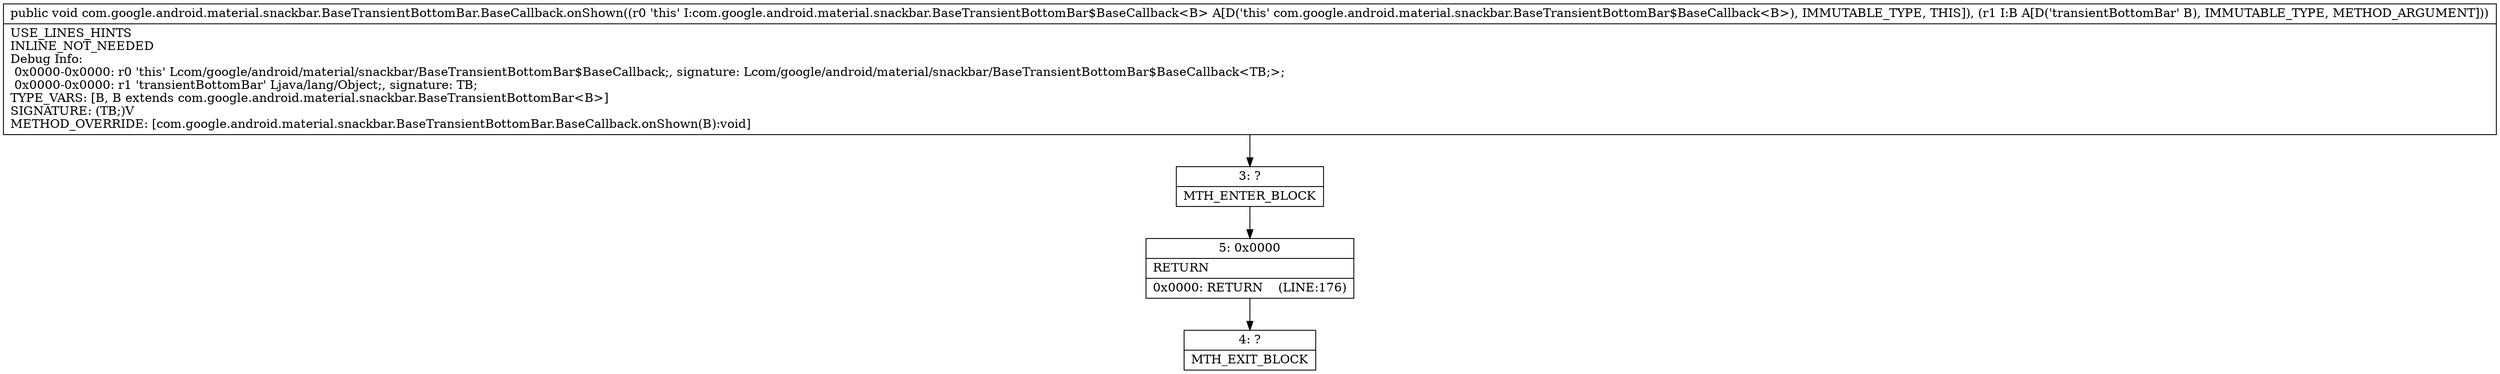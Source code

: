 digraph "CFG forcom.google.android.material.snackbar.BaseTransientBottomBar.BaseCallback.onShown(Ljava\/lang\/Object;)V" {
Node_3 [shape=record,label="{3\:\ ?|MTH_ENTER_BLOCK\l}"];
Node_5 [shape=record,label="{5\:\ 0x0000|RETURN\l|0x0000: RETURN    (LINE:176)\l}"];
Node_4 [shape=record,label="{4\:\ ?|MTH_EXIT_BLOCK\l}"];
MethodNode[shape=record,label="{public void com.google.android.material.snackbar.BaseTransientBottomBar.BaseCallback.onShown((r0 'this' I:com.google.android.material.snackbar.BaseTransientBottomBar$BaseCallback\<B\> A[D('this' com.google.android.material.snackbar.BaseTransientBottomBar$BaseCallback\<B\>), IMMUTABLE_TYPE, THIS]), (r1 I:B A[D('transientBottomBar' B), IMMUTABLE_TYPE, METHOD_ARGUMENT]))  | USE_LINES_HINTS\lINLINE_NOT_NEEDED\lDebug Info:\l  0x0000\-0x0000: r0 'this' Lcom\/google\/android\/material\/snackbar\/BaseTransientBottomBar$BaseCallback;, signature: Lcom\/google\/android\/material\/snackbar\/BaseTransientBottomBar$BaseCallback\<TB;\>;\l  0x0000\-0x0000: r1 'transientBottomBar' Ljava\/lang\/Object;, signature: TB;\lTYPE_VARS: [B, B extends com.google.android.material.snackbar.BaseTransientBottomBar\<B\>]\lSIGNATURE: (TB;)V\lMETHOD_OVERRIDE: [com.google.android.material.snackbar.BaseTransientBottomBar.BaseCallback.onShown(B):void]\l}"];
MethodNode -> Node_3;Node_3 -> Node_5;
Node_5 -> Node_4;
}

